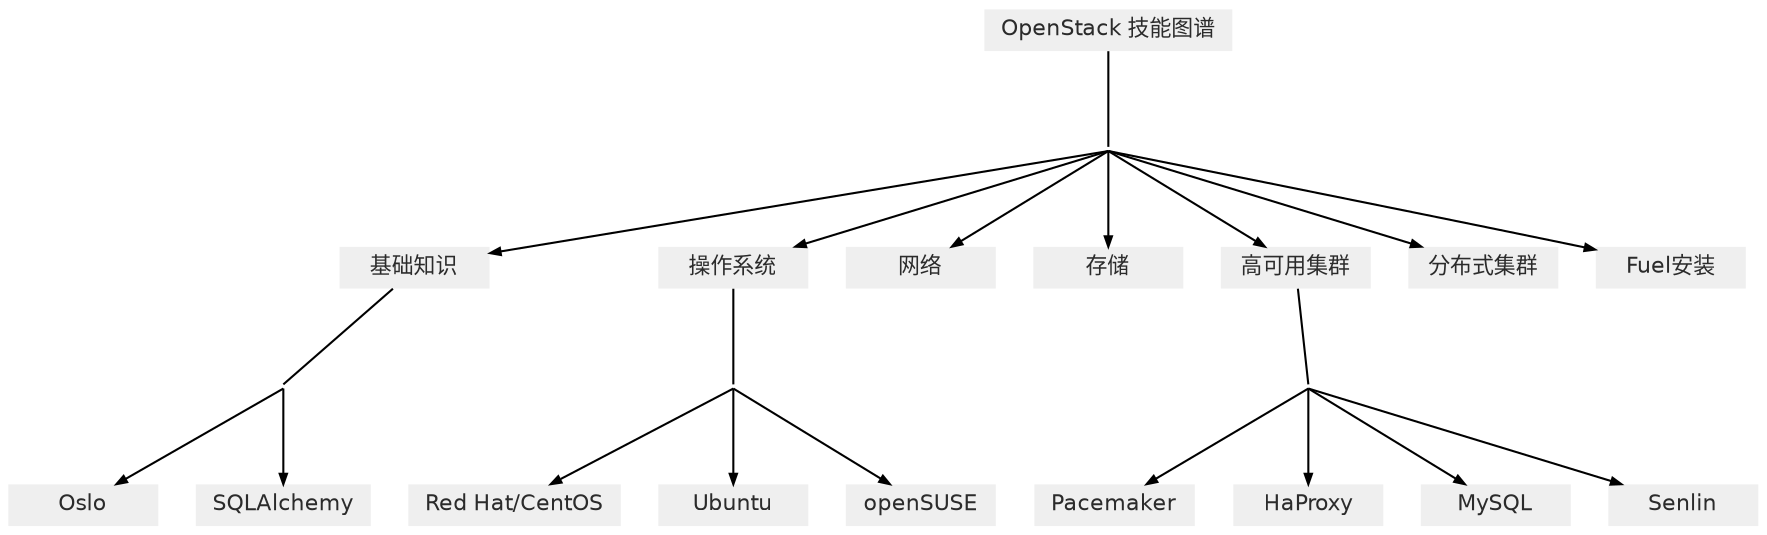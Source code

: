 digraph Alf {
  size = "15";
  node [ shape = record, style=filled, fillcolor="#efefef", fontname=Helvetica,
         fontsize=10.5, fontcolor="#2b2b2b", height=0.25, width=1, penwidth=0 ];
  edge [ arrowhead=normal, arrowsize=0.5, len=0.5, fontcolor="#00aeef",
         fontname=Helvetica, fontsize=9.5 ];

  root [ label ="OpenStack 技能图谱" ];
  1 [ style=invis, label="" ];
  root->1 [ headclip=false,arrowhead=none ] ;

/*  {
    rank=same ;
    1 ; "1b" ;
  }
*/

  1->"基础知识" [ tailclip=false ];
  1->"操作系统" [ tailclip=false ];
  1->"网络" [ tailclip=false ];
  1->"存储" [ tailclip=false ];
  1->"高可用集群" [ tailclip=false ];
  1->"分布式集群" [ tailclip=false ];
  1->"Fuel安装" [ tailclip=false ];

  basic [style=invis, label="" ];
  "基础知识" -> basic [ headclip=false,arrowhead=none ];

  basic->"Oslo" [ tailclip=false ];
  basic->"SQLAlchemy" [ tailclip=false ];

  2 [style=invis, label="" ];
   "操作系统" -> 2 [ headclip=false,arrowhead=none ];

  2->"Red Hat/CentOS" [ tailclip=false ];
  2->"Ubuntu" [ tailclip=false ];
  2->"openSUSE" [ tailclip=false ];  

  highavailable [style=invis, label="" ];
   "高可用集群" -> highavailable [ headclip=false,arrowhead=none ];
  highavailable->"Pacemaker" [ tailclip=false ];
  highavailable->"HaProxy" [ tailclip=false ];
  highavailable->"MySQL" [ tailclip=false ];
  highavailable->"Senlin" [ tailclip=false ];
  
}
